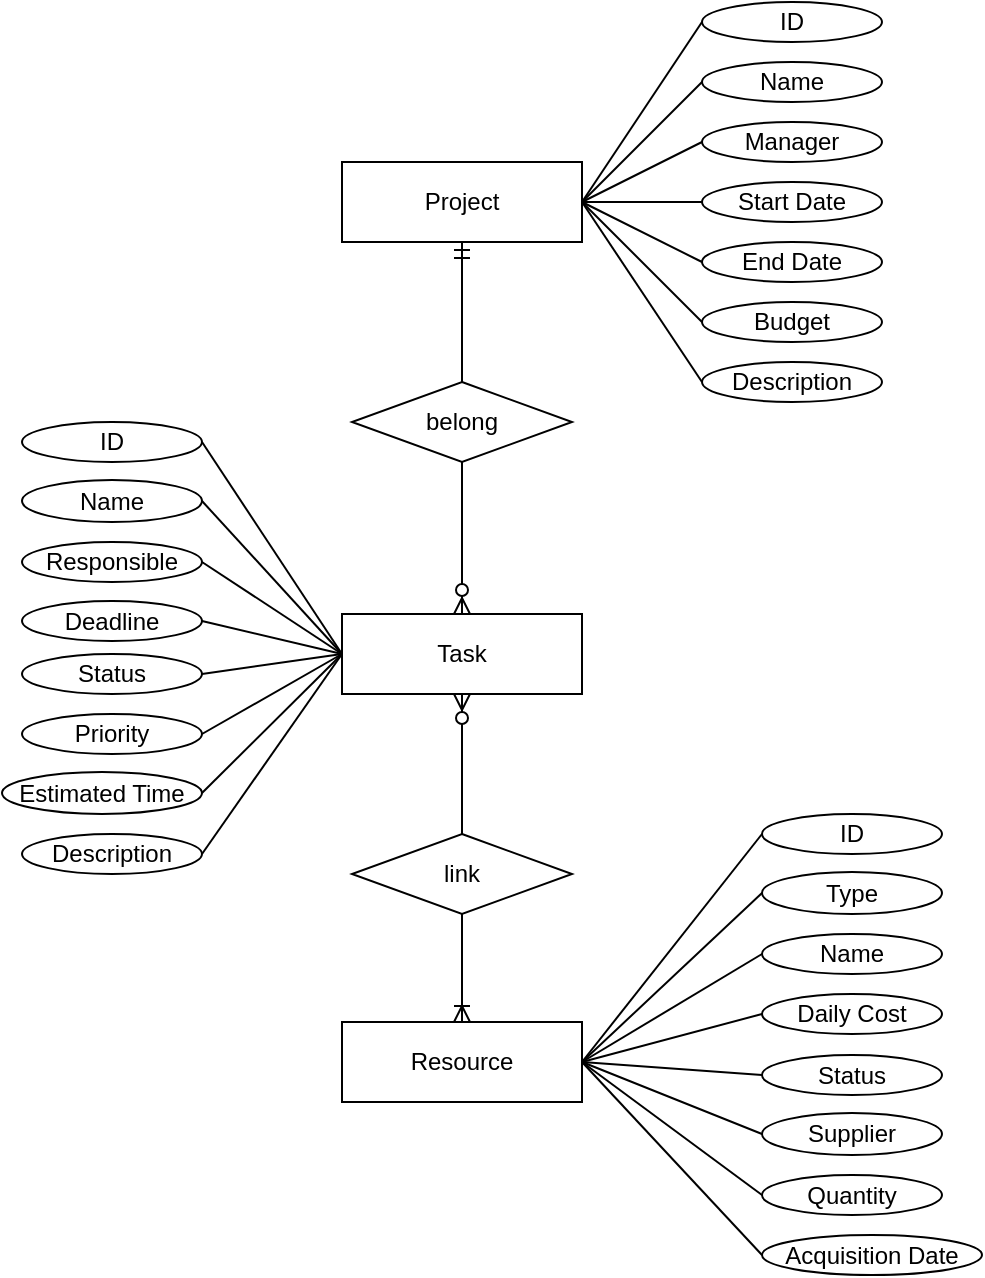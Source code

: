 <mxfile version="14.4.3" type="device"><diagram id="9X-5f9CKFMg7IC8PEeOX" name="Página-1"><mxGraphModel dx="2130" dy="1335" grid="1" gridSize="10" guides="1" tooltips="1" connect="1" arrows="1" fold="1" page="1" pageScale="1" pageWidth="1169" pageHeight="827" math="0" shadow="0"><root><mxCell id="0"/><mxCell id="1" parent="0"/><mxCell id="pOk3HR-EXaLhyDpFrAlB-2" value="Project" style="rounded=0;whiteSpace=wrap;html=1;" parent="1" vertex="1"><mxGeometry x="509" y="175" width="120" height="40" as="geometry"/></mxCell><mxCell id="pOk3HR-EXaLhyDpFrAlB-3" value="Task" style="rounded=0;whiteSpace=wrap;html=1;" parent="1" vertex="1"><mxGeometry x="509" y="401" width="120" height="40" as="geometry"/></mxCell><mxCell id="pOk3HR-EXaLhyDpFrAlB-4" value="Resource" style="rounded=0;whiteSpace=wrap;html=1;" parent="1" vertex="1"><mxGeometry x="509" y="605" width="120" height="40" as="geometry"/></mxCell><mxCell id="pOk3HR-EXaLhyDpFrAlB-21" style="rounded=0;orthogonalLoop=1;jettySize=auto;html=1;exitX=0;exitY=0.5;exitDx=0;exitDy=0;entryX=1;entryY=0.5;entryDx=0;entryDy=0;startArrow=none;startFill=0;endArrow=none;endFill=0;" parent="1" source="pOk3HR-EXaLhyDpFrAlB-8" target="pOk3HR-EXaLhyDpFrAlB-2" edge="1"><mxGeometry relative="1" as="geometry"/></mxCell><mxCell id="pOk3HR-EXaLhyDpFrAlB-8" value="ID" style="ellipse;whiteSpace=wrap;html=1;" parent="1" vertex="1"><mxGeometry x="689" y="95" width="90" height="20" as="geometry"/></mxCell><mxCell id="pOk3HR-EXaLhyDpFrAlB-22" style="edgeStyle=none;rounded=0;orthogonalLoop=1;jettySize=auto;html=1;exitX=0;exitY=0.5;exitDx=0;exitDy=0;entryX=1;entryY=0.5;entryDx=0;entryDy=0;startArrow=none;startFill=0;endArrow=none;endFill=0;" parent="1" source="pOk3HR-EXaLhyDpFrAlB-10" target="pOk3HR-EXaLhyDpFrAlB-2" edge="1"><mxGeometry relative="1" as="geometry"/></mxCell><mxCell id="pOk3HR-EXaLhyDpFrAlB-10" value="Name" style="ellipse;whiteSpace=wrap;html=1;" parent="1" vertex="1"><mxGeometry x="689" y="125" width="90" height="20" as="geometry"/></mxCell><mxCell id="G3yYHKTacsbCU7i-awA5-17" style="edgeStyle=none;rounded=0;orthogonalLoop=1;jettySize=auto;html=1;exitX=1;exitY=0.5;exitDx=0;exitDy=0;entryX=0;entryY=0.5;entryDx=0;entryDy=0;endArrow=none;endFill=0;" edge="1" parent="1" source="pOk3HR-EXaLhyDpFrAlB-11" target="pOk3HR-EXaLhyDpFrAlB-3"><mxGeometry relative="1" as="geometry"/></mxCell><mxCell id="pOk3HR-EXaLhyDpFrAlB-11" value="ID" style="ellipse;whiteSpace=wrap;html=1;" parent="1" vertex="1"><mxGeometry x="349" y="305" width="90" height="20" as="geometry"/></mxCell><mxCell id="G3yYHKTacsbCU7i-awA5-18" style="edgeStyle=none;rounded=0;orthogonalLoop=1;jettySize=auto;html=1;exitX=1;exitY=0.5;exitDx=0;exitDy=0;endArrow=none;endFill=0;" edge="1" parent="1" source="pOk3HR-EXaLhyDpFrAlB-12"><mxGeometry relative="1" as="geometry"><mxPoint x="509" y="421" as="targetPoint"/></mxGeometry></mxCell><mxCell id="pOk3HR-EXaLhyDpFrAlB-12" value="Name" style="ellipse;whiteSpace=wrap;html=1;" parent="1" vertex="1"><mxGeometry x="349" y="334" width="90" height="21" as="geometry"/></mxCell><mxCell id="G3yYHKTacsbCU7i-awA5-19" style="edgeStyle=none;rounded=0;orthogonalLoop=1;jettySize=auto;html=1;exitX=1;exitY=0.5;exitDx=0;exitDy=0;entryX=0;entryY=0.5;entryDx=0;entryDy=0;endArrow=none;endFill=0;" edge="1" parent="1" source="pOk3HR-EXaLhyDpFrAlB-13" target="pOk3HR-EXaLhyDpFrAlB-3"><mxGeometry relative="1" as="geometry"/></mxCell><mxCell id="pOk3HR-EXaLhyDpFrAlB-13" value="Responsible" style="ellipse;whiteSpace=wrap;html=1;" parent="1" vertex="1"><mxGeometry x="349" y="365" width="90" height="20" as="geometry"/></mxCell><mxCell id="G3yYHKTacsbCU7i-awA5-20" style="edgeStyle=none;rounded=0;orthogonalLoop=1;jettySize=auto;html=1;exitX=1;exitY=0.5;exitDx=0;exitDy=0;endArrow=none;endFill=0;" edge="1" parent="1" source="pOk3HR-EXaLhyDpFrAlB-14"><mxGeometry relative="1" as="geometry"><mxPoint x="509" y="421" as="targetPoint"/></mxGeometry></mxCell><mxCell id="pOk3HR-EXaLhyDpFrAlB-14" value="Deadline" style="ellipse;whiteSpace=wrap;html=1;" parent="1" vertex="1"><mxGeometry x="349" y="394.5" width="90" height="20" as="geometry"/></mxCell><mxCell id="pOk3HR-EXaLhyDpFrAlB-27" style="edgeStyle=none;rounded=0;orthogonalLoop=1;jettySize=auto;html=1;exitX=0;exitY=0.5;exitDx=0;exitDy=0;entryX=1;entryY=0.5;entryDx=0;entryDy=0;startArrow=none;startFill=0;endArrow=none;endFill=0;" parent="1" source="pOk3HR-EXaLhyDpFrAlB-17" target="pOk3HR-EXaLhyDpFrAlB-4" edge="1"><mxGeometry relative="1" as="geometry"/></mxCell><mxCell id="pOk3HR-EXaLhyDpFrAlB-17" value="ID" style="ellipse;whiteSpace=wrap;html=1;" parent="1" vertex="1"><mxGeometry x="719" y="501" width="90" height="20" as="geometry"/></mxCell><mxCell id="pOk3HR-EXaLhyDpFrAlB-28" style="edgeStyle=none;rounded=0;orthogonalLoop=1;jettySize=auto;html=1;exitX=0;exitY=0.5;exitDx=0;exitDy=0;startArrow=none;startFill=0;endArrow=none;endFill=0;entryX=1;entryY=0.5;entryDx=0;entryDy=0;" parent="1" source="pOk3HR-EXaLhyDpFrAlB-18" edge="1" target="pOk3HR-EXaLhyDpFrAlB-4"><mxGeometry relative="1" as="geometry"><mxPoint x="809" y="505" as="targetPoint"/></mxGeometry></mxCell><mxCell id="pOk3HR-EXaLhyDpFrAlB-18" value="Type" style="ellipse;whiteSpace=wrap;html=1;" parent="1" vertex="1"><mxGeometry x="719" y="530" width="90" height="21" as="geometry"/></mxCell><mxCell id="pOk3HR-EXaLhyDpFrAlB-29" style="edgeStyle=none;rounded=0;orthogonalLoop=1;jettySize=auto;html=1;exitX=0;exitY=0.5;exitDx=0;exitDy=0;startArrow=none;startFill=0;endArrow=none;endFill=0;entryX=1;entryY=0.5;entryDx=0;entryDy=0;" parent="1" source="pOk3HR-EXaLhyDpFrAlB-19" edge="1" target="pOk3HR-EXaLhyDpFrAlB-4"><mxGeometry relative="1" as="geometry"><mxPoint x="809" y="505" as="targetPoint"/></mxGeometry></mxCell><mxCell id="pOk3HR-EXaLhyDpFrAlB-19" value="Name" style="ellipse;whiteSpace=wrap;html=1;" parent="1" vertex="1"><mxGeometry x="719" y="561" width="90" height="20" as="geometry"/></mxCell><mxCell id="pOk3HR-EXaLhyDpFrAlB-30" style="edgeStyle=none;rounded=0;orthogonalLoop=1;jettySize=auto;html=1;exitX=0;exitY=0.5;exitDx=0;exitDy=0;startArrow=none;startFill=0;endArrow=none;endFill=0;entryX=1;entryY=0.5;entryDx=0;entryDy=0;" parent="1" source="pOk3HR-EXaLhyDpFrAlB-20" edge="1" target="pOk3HR-EXaLhyDpFrAlB-4"><mxGeometry relative="1" as="geometry"><mxPoint x="809" y="505" as="targetPoint"/></mxGeometry></mxCell><mxCell id="pOk3HR-EXaLhyDpFrAlB-20" value="Daily Cost" style="ellipse;whiteSpace=wrap;html=1;" parent="1" vertex="1"><mxGeometry x="719" y="591" width="90" height="20" as="geometry"/></mxCell><mxCell id="G3yYHKTacsbCU7i-awA5-11" style="edgeStyle=none;rounded=0;orthogonalLoop=1;jettySize=auto;html=1;exitX=0;exitY=0.5;exitDx=0;exitDy=0;endArrow=none;endFill=0;" edge="1" parent="1" source="G3yYHKTacsbCU7i-awA5-1"><mxGeometry relative="1" as="geometry"><mxPoint x="629" y="195" as="targetPoint"/></mxGeometry></mxCell><mxCell id="G3yYHKTacsbCU7i-awA5-1" value="Manager" style="ellipse;whiteSpace=wrap;html=1;" vertex="1" parent="1"><mxGeometry x="689" y="155" width="90" height="20" as="geometry"/></mxCell><mxCell id="G3yYHKTacsbCU7i-awA5-10" style="edgeStyle=none;rounded=0;orthogonalLoop=1;jettySize=auto;html=1;exitX=0;exitY=0.5;exitDx=0;exitDy=0;entryX=1;entryY=0.5;entryDx=0;entryDy=0;endArrow=none;endFill=0;" edge="1" parent="1" source="G3yYHKTacsbCU7i-awA5-3" target="pOk3HR-EXaLhyDpFrAlB-2"><mxGeometry relative="1" as="geometry"/></mxCell><mxCell id="G3yYHKTacsbCU7i-awA5-3" value="Start Date" style="ellipse;whiteSpace=wrap;html=1;" vertex="1" parent="1"><mxGeometry x="689" y="185" width="90" height="20" as="geometry"/></mxCell><mxCell id="G3yYHKTacsbCU7i-awA5-9" style="edgeStyle=none;rounded=0;orthogonalLoop=1;jettySize=auto;html=1;exitX=0;exitY=0.5;exitDx=0;exitDy=0;entryX=1;entryY=0.5;entryDx=0;entryDy=0;endArrow=none;endFill=0;" edge="1" parent="1" source="G3yYHKTacsbCU7i-awA5-4" target="pOk3HR-EXaLhyDpFrAlB-2"><mxGeometry relative="1" as="geometry"/></mxCell><mxCell id="G3yYHKTacsbCU7i-awA5-4" value="End Date" style="ellipse;whiteSpace=wrap;html=1;" vertex="1" parent="1"><mxGeometry x="689" y="215" width="90" height="20" as="geometry"/></mxCell><mxCell id="G3yYHKTacsbCU7i-awA5-8" style="edgeStyle=none;rounded=0;orthogonalLoop=1;jettySize=auto;html=1;exitX=0;exitY=0.5;exitDx=0;exitDy=0;entryX=1;entryY=0.5;entryDx=0;entryDy=0;endArrow=none;endFill=0;" edge="1" parent="1" source="G3yYHKTacsbCU7i-awA5-5" target="pOk3HR-EXaLhyDpFrAlB-2"><mxGeometry relative="1" as="geometry"/></mxCell><mxCell id="G3yYHKTacsbCU7i-awA5-5" value="Budget" style="ellipse;whiteSpace=wrap;html=1;" vertex="1" parent="1"><mxGeometry x="689" y="245" width="90" height="20" as="geometry"/></mxCell><mxCell id="G3yYHKTacsbCU7i-awA5-7" style="rounded=0;orthogonalLoop=1;jettySize=auto;html=1;exitX=0;exitY=0.5;exitDx=0;exitDy=0;endArrow=none;endFill=0;" edge="1" parent="1" source="G3yYHKTacsbCU7i-awA5-6"><mxGeometry relative="1" as="geometry"><mxPoint x="629" y="195" as="targetPoint"/></mxGeometry></mxCell><mxCell id="G3yYHKTacsbCU7i-awA5-6" value="Description" style="ellipse;whiteSpace=wrap;html=1;" vertex="1" parent="1"><mxGeometry x="689" y="275" width="90" height="20" as="geometry"/></mxCell><mxCell id="G3yYHKTacsbCU7i-awA5-22" style="edgeStyle=none;rounded=0;orthogonalLoop=1;jettySize=auto;html=1;exitX=1;exitY=0.5;exitDx=0;exitDy=0;endArrow=none;endFill=0;" edge="1" parent="1" source="G3yYHKTacsbCU7i-awA5-12"><mxGeometry relative="1" as="geometry"><mxPoint x="509" y="421" as="targetPoint"/></mxGeometry></mxCell><mxCell id="G3yYHKTacsbCU7i-awA5-12" value="Priority" style="ellipse;whiteSpace=wrap;html=1;" vertex="1" parent="1"><mxGeometry x="349" y="451" width="90" height="20" as="geometry"/></mxCell><mxCell id="G3yYHKTacsbCU7i-awA5-23" style="edgeStyle=none;rounded=0;orthogonalLoop=1;jettySize=auto;html=1;exitX=1;exitY=0.5;exitDx=0;exitDy=0;entryX=0;entryY=0.5;entryDx=0;entryDy=0;endArrow=none;endFill=0;" edge="1" parent="1" source="G3yYHKTacsbCU7i-awA5-13" target="pOk3HR-EXaLhyDpFrAlB-3"><mxGeometry relative="1" as="geometry"/></mxCell><mxCell id="G3yYHKTacsbCU7i-awA5-13" value="Estimated Time" style="ellipse;whiteSpace=wrap;html=1;" vertex="1" parent="1"><mxGeometry x="339" y="480" width="100" height="21" as="geometry"/></mxCell><mxCell id="G3yYHKTacsbCU7i-awA5-24" style="edgeStyle=none;rounded=0;orthogonalLoop=1;jettySize=auto;html=1;exitX=1;exitY=0.5;exitDx=0;exitDy=0;endArrow=none;endFill=0;" edge="1" parent="1" source="G3yYHKTacsbCU7i-awA5-15"><mxGeometry relative="1" as="geometry"><mxPoint x="509" y="421" as="targetPoint"/></mxGeometry></mxCell><mxCell id="G3yYHKTacsbCU7i-awA5-15" value="Description" style="ellipse;whiteSpace=wrap;html=1;" vertex="1" parent="1"><mxGeometry x="349" y="511" width="90" height="20" as="geometry"/></mxCell><mxCell id="G3yYHKTacsbCU7i-awA5-21" style="edgeStyle=none;rounded=0;orthogonalLoop=1;jettySize=auto;html=1;exitX=1;exitY=0.5;exitDx=0;exitDy=0;entryX=0;entryY=0.5;entryDx=0;entryDy=0;endArrow=none;endFill=0;" edge="1" parent="1" source="G3yYHKTacsbCU7i-awA5-16" target="pOk3HR-EXaLhyDpFrAlB-3"><mxGeometry relative="1" as="geometry"/></mxCell><mxCell id="G3yYHKTacsbCU7i-awA5-16" value="Status" style="ellipse;whiteSpace=wrap;html=1;" vertex="1" parent="1"><mxGeometry x="349" y="421" width="90" height="20" as="geometry"/></mxCell><mxCell id="G3yYHKTacsbCU7i-awA5-26" style="edgeStyle=orthogonalEdgeStyle;rounded=0;orthogonalLoop=1;jettySize=auto;html=1;exitX=0.5;exitY=0;exitDx=0;exitDy=0;entryX=0.5;entryY=1;entryDx=0;entryDy=0;endArrow=ERmandOne;endFill=0;" edge="1" parent="1" source="G3yYHKTacsbCU7i-awA5-25" target="pOk3HR-EXaLhyDpFrAlB-2"><mxGeometry relative="1" as="geometry"/></mxCell><mxCell id="G3yYHKTacsbCU7i-awA5-27" style="edgeStyle=orthogonalEdgeStyle;rounded=0;orthogonalLoop=1;jettySize=auto;html=1;exitX=0.5;exitY=1;exitDx=0;exitDy=0;entryX=0.5;entryY=0;entryDx=0;entryDy=0;endArrow=ERzeroToMany;endFill=1;" edge="1" parent="1" source="G3yYHKTacsbCU7i-awA5-25" target="pOk3HR-EXaLhyDpFrAlB-3"><mxGeometry relative="1" as="geometry"/></mxCell><mxCell id="G3yYHKTacsbCU7i-awA5-25" value="belong" style="rhombus;whiteSpace=wrap;html=1;" vertex="1" parent="1"><mxGeometry x="514" y="285" width="110" height="40" as="geometry"/></mxCell><mxCell id="G3yYHKTacsbCU7i-awA5-29" style="edgeStyle=orthogonalEdgeStyle;rounded=0;orthogonalLoop=1;jettySize=auto;html=1;exitX=0.5;exitY=0;exitDx=0;exitDy=0;endArrow=ERzeroToMany;endFill=1;entryX=0.5;entryY=1;entryDx=0;entryDy=0;" edge="1" parent="1" source="G3yYHKTacsbCU7i-awA5-28" target="pOk3HR-EXaLhyDpFrAlB-3"><mxGeometry relative="1" as="geometry"/></mxCell><mxCell id="G3yYHKTacsbCU7i-awA5-30" style="edgeStyle=orthogonalEdgeStyle;rounded=0;orthogonalLoop=1;jettySize=auto;html=1;exitX=0.5;exitY=1;exitDx=0;exitDy=0;entryX=0.5;entryY=0;entryDx=0;entryDy=0;endArrow=ERoneToMany;endFill=0;" edge="1" parent="1" source="G3yYHKTacsbCU7i-awA5-28" target="pOk3HR-EXaLhyDpFrAlB-4"><mxGeometry relative="1" as="geometry"/></mxCell><mxCell id="G3yYHKTacsbCU7i-awA5-28" value="link" style="rhombus;whiteSpace=wrap;html=1;" vertex="1" parent="1"><mxGeometry x="514" y="511" width="110" height="40" as="geometry"/></mxCell><mxCell id="G3yYHKTacsbCU7i-awA5-35" style="rounded=0;orthogonalLoop=1;jettySize=auto;html=1;exitX=0;exitY=0.5;exitDx=0;exitDy=0;endArrow=none;endFill=0;entryX=1;entryY=0.5;entryDx=0;entryDy=0;" edge="1" parent="1" source="G3yYHKTacsbCU7i-awA5-31" target="pOk3HR-EXaLhyDpFrAlB-4"><mxGeometry relative="1" as="geometry"/></mxCell><mxCell id="G3yYHKTacsbCU7i-awA5-31" value="Status" style="ellipse;whiteSpace=wrap;html=1;" vertex="1" parent="1"><mxGeometry x="719" y="621.5" width="90" height="20" as="geometry"/></mxCell><mxCell id="G3yYHKTacsbCU7i-awA5-36" style="edgeStyle=none;rounded=0;orthogonalLoop=1;jettySize=auto;html=1;exitX=0;exitY=0.5;exitDx=0;exitDy=0;entryX=1;entryY=0.5;entryDx=0;entryDy=0;endArrow=none;endFill=0;" edge="1" parent="1" source="G3yYHKTacsbCU7i-awA5-32" target="pOk3HR-EXaLhyDpFrAlB-4"><mxGeometry relative="1" as="geometry"/></mxCell><mxCell id="G3yYHKTacsbCU7i-awA5-32" value="Supplier" style="ellipse;whiteSpace=wrap;html=1;" vertex="1" parent="1"><mxGeometry x="719" y="650.5" width="90" height="21" as="geometry"/></mxCell><mxCell id="G3yYHKTacsbCU7i-awA5-37" style="edgeStyle=none;rounded=0;orthogonalLoop=1;jettySize=auto;html=1;exitX=0;exitY=0.5;exitDx=0;exitDy=0;endArrow=none;endFill=0;entryX=1;entryY=0.5;entryDx=0;entryDy=0;" edge="1" parent="1" source="G3yYHKTacsbCU7i-awA5-33" target="pOk3HR-EXaLhyDpFrAlB-4"><mxGeometry relative="1" as="geometry"><mxPoint x="809" y="505" as="targetPoint"/></mxGeometry></mxCell><mxCell id="G3yYHKTacsbCU7i-awA5-33" value="Quantity" style="ellipse;whiteSpace=wrap;html=1;" vertex="1" parent="1"><mxGeometry x="719" y="681.5" width="90" height="20" as="geometry"/></mxCell><mxCell id="G3yYHKTacsbCU7i-awA5-38" style="edgeStyle=none;rounded=0;orthogonalLoop=1;jettySize=auto;html=1;exitX=0;exitY=0.5;exitDx=0;exitDy=0;endArrow=none;endFill=0;entryX=1;entryY=0.5;entryDx=0;entryDy=0;" edge="1" parent="1" source="G3yYHKTacsbCU7i-awA5-34" target="pOk3HR-EXaLhyDpFrAlB-4"><mxGeometry relative="1" as="geometry"><mxPoint x="809" y="505" as="targetPoint"/></mxGeometry></mxCell><mxCell id="G3yYHKTacsbCU7i-awA5-34" value="Acquisition Date" style="ellipse;whiteSpace=wrap;html=1;" vertex="1" parent="1"><mxGeometry x="719" y="711.5" width="110" height="20" as="geometry"/></mxCell></root></mxGraphModel></diagram></mxfile>